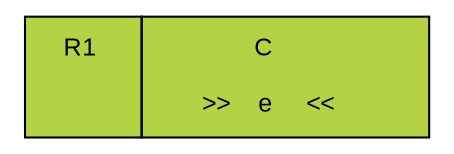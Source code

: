 digraph structs {
	splines="line" 
	node [shape=plaintext, fontname=Arial, fontsize=12]; 
	n1 [label=<<TABLE BORDER="0" BGCOLOR="#B3D345" CELLBORDER="0" CELLSPACING="0" CELLPADDING="0" PORT="p"><TR><TD><TABLE BORDER="1" CELLBORDER="0" CELLSPACING="2" CELLPADDING="0"><TR><TD  WIDTH="50" HEIGHT="25">R1 </TD></TR><TR><TD  WIDTH="50" HEIGHT="25"> </TD></TR></TABLE></TD><TD><TABLE BORDER="1" CELLBORDER="0" CELLSPACING="2" CELLPADDING="0"><TR><TD  HEIGHT="25" WIDTH="115" PORT="top">C </TD><TD  WIDTH="15" HEIGHT="25"><TABLE BORDER="0" CELLBORDER="0" CELLSPACING="2" CELLPADDING="0"><TR><TD></TD></TR><TR><TD></TD></TR></TABLE></TD></TR><TR><TD  HEIGHT="25" WIDTH="115"><TABLE BORDER="0" CELLBORDER="0" CELLSPACING="0" CELLPADDING="0"><TR><TD ALIGN="RIGHT">&gt;&gt;</TD><TD>e </TD><TD ALIGN="LEFT">&lt;&lt;</TD></TR></TABLE></TD></TR></TABLE></TD></TR></TABLE>>]; 
}